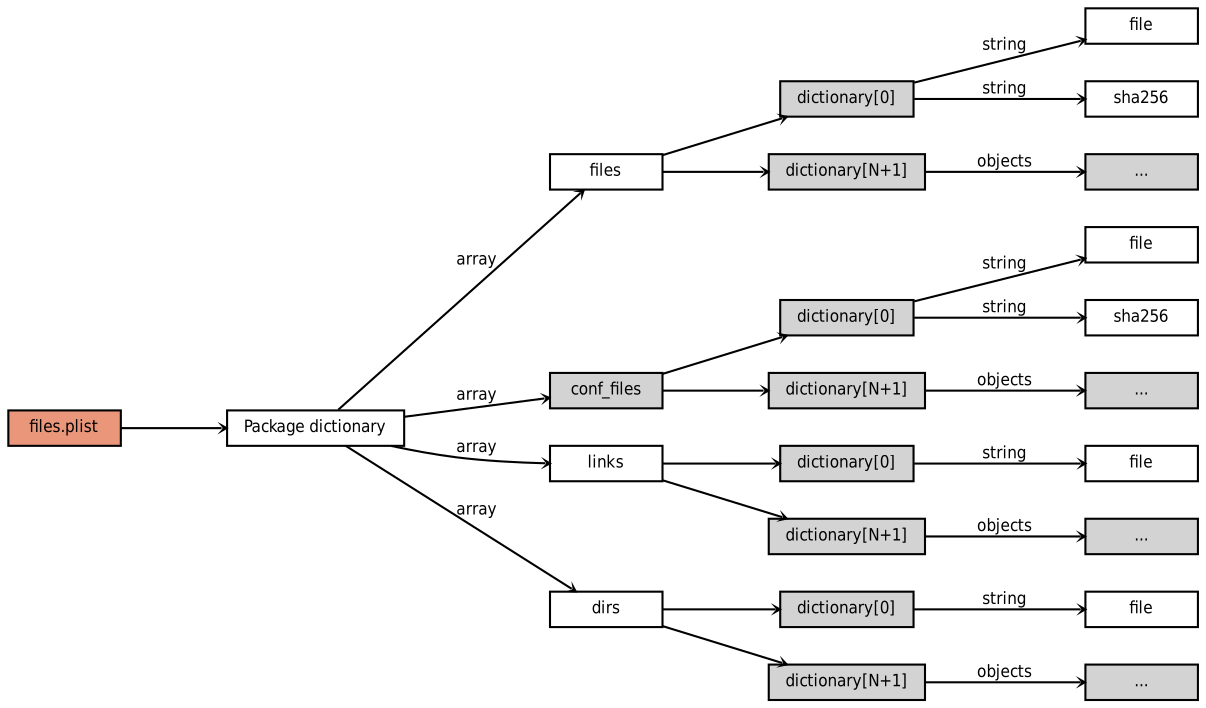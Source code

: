 digraph pkg_files_dictionary {
	graph [rankdir=LR,ranksep="0.7"];
	edge [arrowhead="vee",arrowsize="0.2",fontname="DejaVuSansCondensed",fontsize="8"];
	node [height=".1",shape=box,fontname="DejaVuSansCondensed",fontsize="8"];
	files_plist -> main;
	files_plist [style=filled,fillcolor=darksalmon,label="files.plist"];
	main [label="Package dictionary"];
	main -> files [label=array];
	files -> files_dict;
	files -> files_dict1;
	files_dict [style=filled,label="dictionary[0]"];
	files_dict1 [style=filled,label="dictionary[N+1]"];
	files_dict -> file [label=string];
	files_dict -> file_sha256 [label=string];
	file_sha256 [label=sha256];
	files_dict1 -> files_dict1_objs [style=filled,label="objects"];
	files_dict1_objs [style=filled,label="..."];
	main -> conf_files [label=array];
	conf_files [style=filled];
	conf_files -> conf_files_dict;
	conf_files -> conf_files_dict1;
	conf_files_dict [style=filled,label="dictionary[0]"];
	conf_files_dict1 [style=filled,label="dictionary[N+1]"];
	conf_files_dict -> cf_file [label=string];
	conf_files_dict -> cf_sha256 [label=string];
	conf_files_dict1 -> conf_files_dict1_objs [style=filled,label="objects"];
	conf_files_dict1_objs [style=filled,label="..."];
	cf_file [label=file];
	cf_sha256 [label=sha256];
	conf_files_dict [style=filled];
	main -> links [label=array];
	links -> links_dict;
	links -> links_dict1;
	links_dict [style=filled,label="dictionary[0]"];
	links_dict1 [style=filled,label="dictionary[N+1]"];
	links_dict -> link_file [label=string];
	link_file [label=file];
	links_dict1 -> links_dict1_objs [style=filled,label="objects"];
	links_dict1_objs [style=filled,label="..."];
	main -> dirs [label=array];
	dirs -> dirs_dict;
	dirs -> dirs_dict1;
	dirs_dict [style=filled,label="dictionary[0]"];
	dirs_dict1 [style=filled,label="dictionary[N+1]"];
	dirs_dict -> dirs_file [label=string];
	dirs_file [label=file];
	dirs_dict1 -> dirs_dict1_objs [style=filled,label="objects"];
	dirs_dict1_objs [style=filled,label="..."];
}
